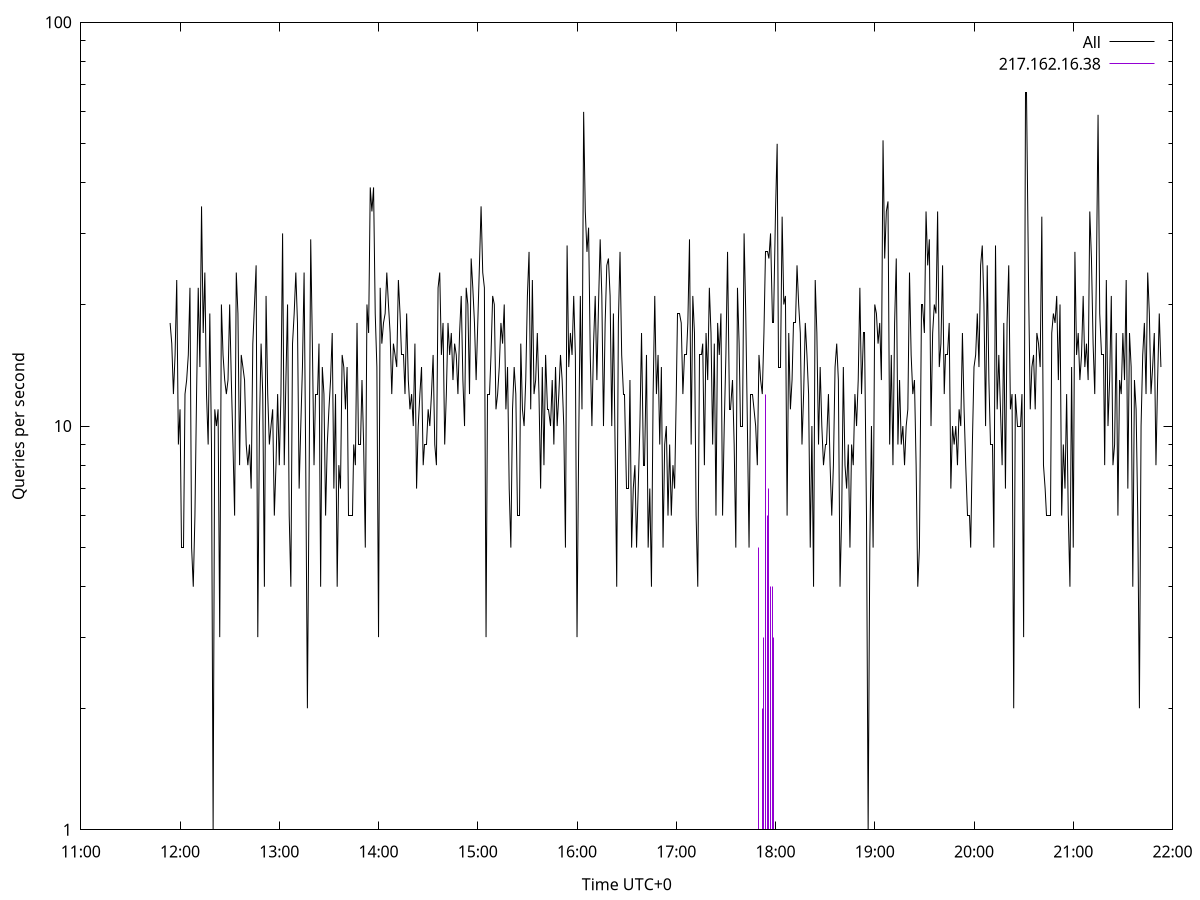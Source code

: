 set terminal pngcairo size 1024,768
set output 'Sun Jan  7 06:11:54 2024.png'
set ylabel 'Queries per second'
set xlabel 'Time UTC+0'
set xdata time
set timefmt "%s"
set log y
plot \
'-' using 1:2 linecolor 0 linetype 2 with lines title 'All', \
'-' using 1:2 linecolor 1 linetype 3 with impulses title "217.162.16.38"
1704582714 18
1704582715 16
1704582716 12
1704582717 15
1704582718 23
1704582719 9
1704582720 11
1704582721 5
1704582722 5
1704582723 12
1704582724 13
1704582725 15
1704582726 22
1704582727 5
1704582728 4
1704582729 6
1704582730 12
1704582731 22
1704582732 14
1704582733 35
1704582734 17
1704582735 24
1704582736 12
1704582737 9
1704582738 19
1704582739 9
1704582740 1
1704582741 11
1704582742 10
1704582743 11
1704582744 3
1704582745 20
1704582746 15
1704582747 13
1704582748 12
1704582749 13
1704582750 20
1704582751 13
1704582752 9
1704582753 6
1704582754 24
1704582755 19
1704582756 8
1704582757 15
1704582758 14
1704582759 13
1704582760 9
1704582761 8
1704582762 9
1704582763 7
1704582764 16
1704582765 20
1704582766 25
1704582767 3
1704582768 10
1704582769 16
1704582770 12
1704582771 4
1704582772 21
1704582773 12
1704582774 9
1704582775 10
1704582776 11
1704582777 6
1704582778 8
1704582779 12
1704582780 8
1704582781 12
1704582782 30
1704582783 8
1704582784 13
1704582785 20
1704582786 6
1704582787 4
1704582788 16
1704582789 19
1704582790 24
1704582791 18
1704582792 7
1704582793 10
1704582794 14
1704582795 24
1704582796 8
1704582797 2
1704582798 7
1704582799 29
1704582800 16
1704582801 8
1704582802 12
1704582803 12
1704582804 16
1704582805 4
1704582806 14
1704582807 12
1704582808 6
1704582809 9
1704582810 11
1704582811 13
1704582812 17
1704582813 7
1704582814 12
1704582815 4
1704582816 8
1704582817 7
1704582818 15
1704582819 14
1704582820 11
1704582821 14
1704582822 6
1704582823 6
1704582824 6
1704582825 9
1704582826 8
1704582827 18
1704582828 9
1704582829 9
1704582830 13
1704582831 9
1704582832 5
1704582833 20
1704582834 17
1704582835 39
1704582836 34
1704582837 39
1704582838 19
1704582839 14
1704582840 3
1704582841 22
1704582842 16
1704582843 18
1704582844 19
1704582845 24
1704582846 20
1704582847 17
1704582848 12
1704582849 16
1704582850 15
1704582851 14
1704582852 23
1704582853 19
1704582854 15
1704582855 15
1704582856 12
1704582857 19
1704582858 13
1704582859 11
1704582860 12
1704582861 10
1704582862 16
1704582863 7
1704582864 10
1704582865 12
1704582866 14
1704582867 8
1704582868 9
1704582869 9
1704582870 11
1704582871 10
1704582872 12
1704582873 15
1704582874 9
1704582875 8
1704582876 22
1704582877 24
1704582878 15
1704582879 18
1704582880 9
1704582881 12
1704582882 18
1704582883 15
1704582884 17
1704582885 13
1704582886 16
1704582887 15
1704582888 12
1704582889 17
1704582890 21
1704582891 13
1704582892 10
1704582893 22
1704582894 20
1704582895 12
1704582896 26
1704582897 22
1704582898 18
1704582899 13
1704582900 18
1704582901 25
1704582902 35
1704582903 24
1704582904 22
1704582905 3
1704582906 12
1704582907 12
1704582908 15
1704582909 21
1704582910 20
1704582911 11
1704582912 12
1704582913 14
1704582914 18
1704582915 16
1704582916 20
1704582917 11
1704582918 14
1704582919 7
1704582920 5
1704582921 11
1704582922 14
1704582923 12
1704582924 6
1704582925 6
1704582926 16
1704582927 11
1704582928 10
1704582929 13
1704582930 21
1704582931 27
1704582932 11
1704582933 23
1704582934 12
1704582935 13
1704582936 17
1704582937 12
1704582938 7
1704582939 14
1704582940 8
1704582941 15
1704582942 11
1704582943 11
1704582944 10
1704582945 13
1704582946 9
1704582947 14
1704582948 10
1704582949 12
1704582950 15
1704582951 13
1704582952 10
1704582953 5
1704582954 28
1704582955 14
1704582956 17
1704582957 15
1704582958 21
1704582959 15
1704582960 3
1704582961 9
1704582962 21
1704582963 11
1704582964 60
1704582965 34
1704582966 27
1704582967 31
1704582968 15
1704582969 10
1704582970 16
1704582971 21
1704582972 13
1704582973 20
1704582974 29
1704582975 21
1704582976 10
1704582977 18
1704582978 25
1704582979 26
1704582980 21
1704582981 10
1704582982 19
1704582983 9
1704582984 4
1704582985 18
1704582986 27
1704582987 15
1704582988 12
1704582989 12
1704582990 7
1704582991 7
1704582992 13
1704582993 5
1704582994 7
1704582995 8
1704582996 5
1704582997 7
1704582998 10
1704582999 17
1704583000 8
1704583001 8
1704583002 15
1704583003 5
1704583004 7
1704583005 4
1704583006 12
1704583007 21
1704583008 12
1704583009 15
1704583010 9
1704583011 14
1704583012 5
1704583013 9
1704583014 10
1704583015 6
1704583016 9
1704583017 6
1704583018 8
1704583019 7
1704583020 12
1704583021 19
1704583022 19
1704583023 18
1704583024 12
1704583025 15
1704583026 15
1704583027 18
1704583028 29
1704583029 9
1704583030 21
1704583031 17
1704583032 6
1704583033 4
1704583034 15
1704583035 15
1704583036 16
1704583037 8
1704583038 17
1704583039 13
1704583040 22
1704583041 17
1704583042 9
1704583043 16
1704583044 6
1704583045 18
1704583046 15
1704583047 19
1704583048 6
1704583049 10
1704583050 15
1704583051 27
1704583052 11
1704583053 11
1704583054 13
1704583055 9
1704583056 5
1704583057 22
1704583058 16
1704583059 10
1704583060 10
1704583061 30
1704583062 19
1704583063 10
1704583064 5
1704583065 12
1704583066 12
1704583067 11
1704583068 10
1704583069 8
1704583070 15
1704583071 13
1704583072 12
1704583073 17
1704583074 27
1704583075 27
1704583076 26
1704583077 30
1704583078 18
1704583079 18
1704583080 34
1704583081 50
1704583082 14
1704583083 14
1704583084 33
1704583085 20
1704583086 21
1704583087 6
1704583088 17
1704583089 11
1704583090 13
1704583091 18
1704583092 18
1704583093 25
1704583094 20
1704583095 17
1704583096 9
1704583097 12
1704583098 18
1704583099 15
1704583100 12
1704583101 5
1704583102 10
1704583103 4
1704583104 23
1704583105 17
1704583106 9
1704583107 14
1704583108 10
1704583109 8
1704583110 9
1704583111 9
1704583112 12
1704583113 8
1704583114 6
1704583115 8
1704583116 14
1704583117 16
1704583118 13
1704583119 4
1704583120 6
1704583121 14
1704583122 8
1704583123 7
1704583124 9
1704583125 5
1704583126 9
1704583127 8
1704583128 12
1704583129 10
1704583130 13
1704583131 22
1704583132 12
1704583133 17
1704583134 17
1704583135 6
1704583136 1
1704583137 5
1704583138 10
1704583139 5
1704583140 20
1704583141 19
1704583142 16
1704583143 18
1704583144 13
1704583145 51
1704583146 26
1704583147 34
1704583148 36
1704583149 9
1704583150 15
1704583151 8
1704583152 18
1704583153 26
1704583154 9
1704583155 13
1704583156 9
1704583157 10
1704583158 8
1704583159 10
1704583160 11
1704583161 24
1704583162 15
1704583163 12
1704583164 13
1704583165 8
1704583166 4
1704583167 5
1704583168 20
1704583169 20
1704583170 17
1704583171 34
1704583172 25
1704583173 29
1704583174 10
1704583175 17
1704583176 20
1704583177 19
1704583178 34
1704583179 14
1704583180 16
1704583181 25
1704583182 12
1704583183 15
1704583184 15
1704583185 18
1704583186 7
1704583187 10
1704583188 9
1704583189 10
1704583190 8
1704583191 11
1704583192 10
1704583193 17
1704583194 11
1704583195 8
1704583196 6
1704583197 6
1704583198 5
1704583199 9
1704583200 14
1704583201 15
1704583202 19
1704583203 14
1704583204 25
1704583205 28
1704583206 20
1704583207 10
1704583208 25
1704583209 13
1704583210 9
1704583211 9
1704583212 5
1704583213 28
1704583214 11
1704583215 15
1704583216 11
1704583217 8
1704583218 18
1704583219 7
1704583220 18
1704583221 25
1704583222 11
1704583223 12
1704583224 2
1704583225 12
1704583226 10
1704583227 10
1704583228 10
1704583229 12
1704583230 3
1704583231 67
1704583232 67
1704583233 22
1704583234 11
1704583235 14
1704583236 15
1704583237 11
1704583238 17
1704583239 16
1704583240 14
1704583241 33
1704583242 8
1704583243 7
1704583244 6
1704583245 6
1704583246 6
1704583247 17
1704583248 19
1704583249 18
1704583250 21
1704583251 13
1704583252 20
1704583253 6
1704583254 9
1704583255 7
1704583256 12
1704583257 6
1704583258 4
1704583259 14
1704583260 5
1704583261 27
1704583262 15
1704583263 17
1704583264 13
1704583265 15
1704583266 21
1704583267 14
1704583268 16
1704583269 13
1704583270 34
1704583271 26
1704583272 16
1704583273 12
1704583274 24
1704583275 59
1704583276 19
1704583277 15
1704583278 15
1704583279 8
1704583280 23
1704583281 10
1704583282 13
1704583283 21
1704583284 8
1704583285 9
1704583286 17
1704583287 6
1704583288 13
1704583289 12
1704583290 17
1704583291 13
1704583292 23
1704583293 7
1704583294 17
1704583295 14
1704583296 4
1704583297 13
1704583298 11
1704583299 6
1704583300 2
1704583301 10
1704583302 15
1704583303 18
1704583304 12
1704583305 24
1704583306 19
1704583307 12
1704583308 14
1704583309 17
1704583310 8
1704583311 13
1704583312 19
1704583313 14

e
1704583070 5
1704583071 1
1704583072 2
1704583073 3
1704583074 12
1704583075 6
1704583076 7
1704583077 4
1704583078 4
1704583079 3

e
